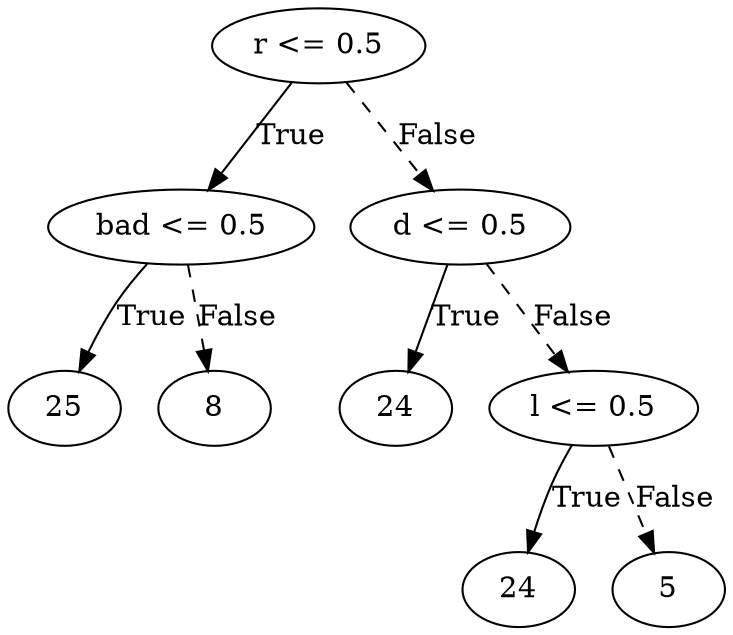 digraph {
0 [label="r <= 0.5"];
1 [label="bad <= 0.5"];
2 [label="25"];
1 -> 2 [label="True"];
3 [label="8"];
1 -> 3 [style="dashed", label="False"];
0 -> 1 [label="True"];
4 [label="d <= 0.5"];
5 [label="24"];
4 -> 5 [label="True"];
6 [label="l <= 0.5"];
7 [label="24"];
6 -> 7 [label="True"];
8 [label="5"];
6 -> 8 [style="dashed", label="False"];
4 -> 6 [style="dashed", label="False"];
0 -> 4 [style="dashed", label="False"];

}